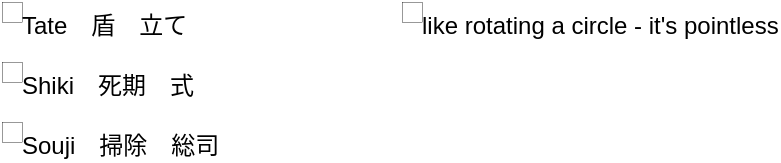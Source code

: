 <mxfile version="24.7.17" pages="2">
  <diagram id="Swif9k0cWAV2Uh7dXMp2" name="名">
    <mxGraphModel dx="1326" dy="761" grid="0" gridSize="10" guides="1" tooltips="1" connect="0" arrows="0" fold="1" page="1" pageScale="1" pageWidth="827" pageHeight="1169" math="0" shadow="0">
      <root>
        <mxCell id="0" />
        <mxCell id="1" parent="0" />
        <mxCell id="IkF2z-nD4wPId13TQ3vs-1" value="Tate　盾　立て" style="html=1;fillColor=none;strokeColor=default;verticalAlign=top;resizable=0;rotatable=0;align=left;labelPosition=right;verticalLabelPosition=middle;strokeWidth=0.2;spacing=0;" parent="1" vertex="1">
          <mxGeometry width="10" height="10" as="geometry" />
        </mxCell>
        <mxCell id="p25_jbsO2KJTSxfjtcFZ-1" value="Shiki　死期　式" style="html=1;fillColor=none;strokeColor=default;verticalAlign=top;resizable=0;rotatable=0;align=left;labelPosition=right;verticalLabelPosition=middle;strokeWidth=0.2;spacing=0;" parent="1" vertex="1">
          <mxGeometry y="30" width="10" height="10" as="geometry" />
        </mxCell>
        <mxCell id="FiPbNC59ff8hVqDC-qQK-1" value="Souji　掃除　総司" style="html=1;fillColor=none;strokeColor=default;verticalAlign=top;resizable=0;rotatable=0;align=left;labelPosition=right;verticalLabelPosition=middle;strokeWidth=0.2;spacing=0;" parent="1" vertex="1">
          <mxGeometry y="60" width="10" height="10" as="geometry" />
        </mxCell>
        <mxCell id="248SCyD5odmt-k-tZOaS-1" value="like rotating a circle - it&#39;s pointless" style="html=1;fillColor=none;strokeColor=default;verticalAlign=top;resizable=0;rotatable=0;align=left;labelPosition=right;verticalLabelPosition=middle;strokeWidth=0.2;spacing=0;connectable=0;allowArrows=0;" vertex="1" parent="1">
          <mxGeometry x="200" width="10" height="10" as="geometry" />
        </mxCell>
      </root>
    </mxGraphModel>
  </diagram>
  <diagram id="tl3jD1o8e9W2fTw46esR" name="字">
    <mxGraphModel dx="1326" dy="761" grid="0" gridSize="10" guides="1" tooltips="1" connect="1" arrows="1" fold="1" page="0" pageScale="1" pageWidth="827" pageHeight="1169" math="0" shadow="0">
      <root>
        <mxCell id="0" />
        <mxCell id="1" parent="0" />
      </root>
    </mxGraphModel>
  </diagram>
</mxfile>
